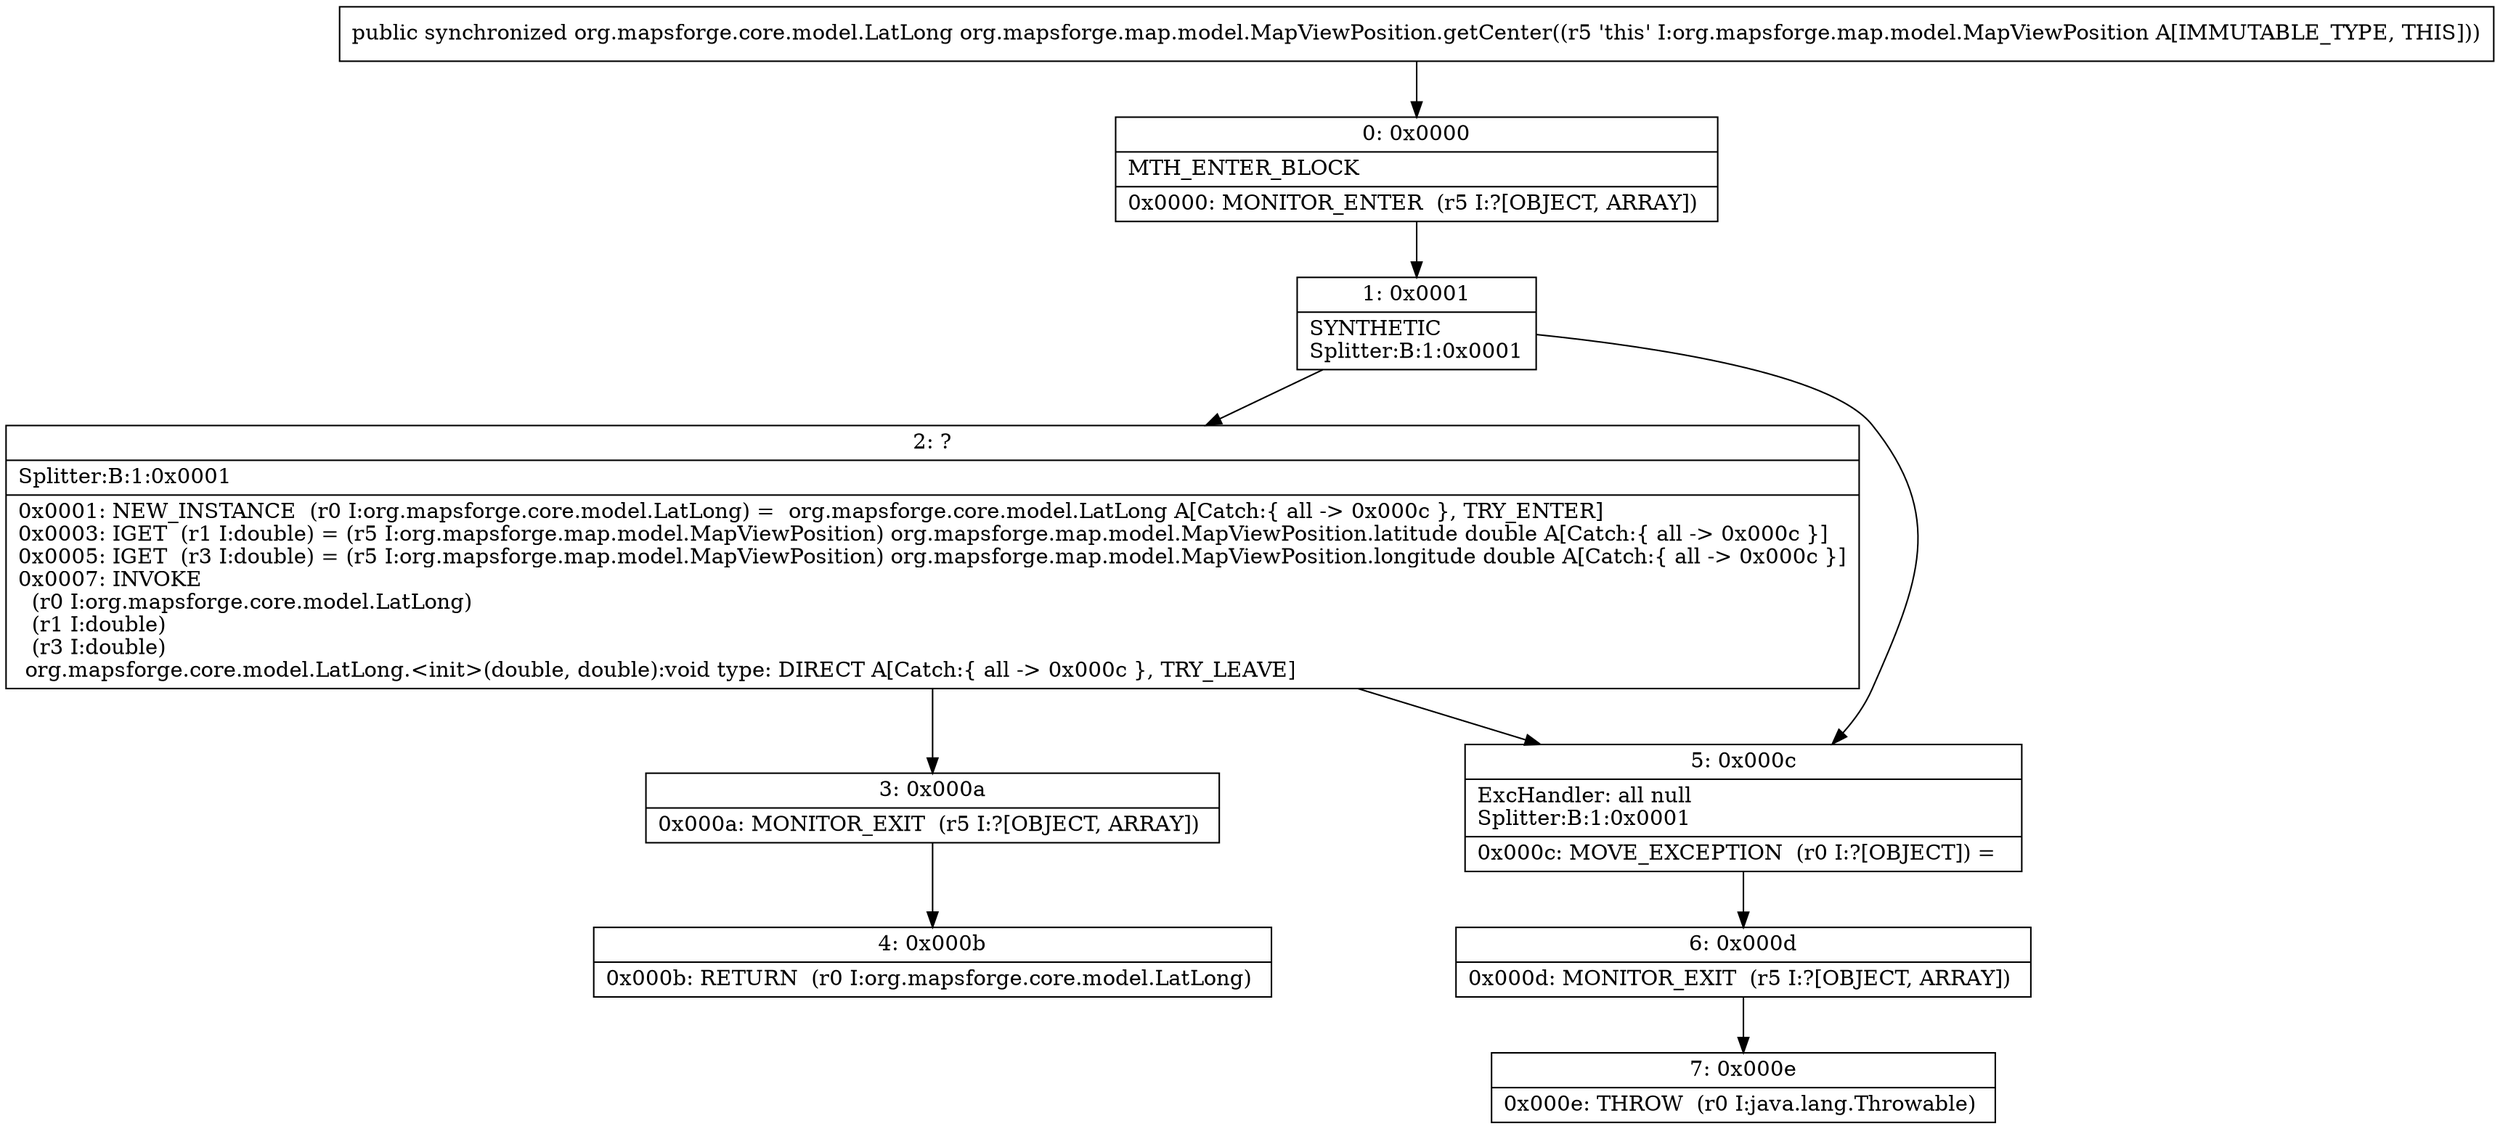 digraph "CFG fororg.mapsforge.map.model.MapViewPosition.getCenter()Lorg\/mapsforge\/core\/model\/LatLong;" {
Node_0 [shape=record,label="{0\:\ 0x0000|MTH_ENTER_BLOCK\l|0x0000: MONITOR_ENTER  (r5 I:?[OBJECT, ARRAY]) \l}"];
Node_1 [shape=record,label="{1\:\ 0x0001|SYNTHETIC\lSplitter:B:1:0x0001\l}"];
Node_2 [shape=record,label="{2\:\ ?|Splitter:B:1:0x0001\l|0x0001: NEW_INSTANCE  (r0 I:org.mapsforge.core.model.LatLong) =  org.mapsforge.core.model.LatLong A[Catch:\{ all \-\> 0x000c \}, TRY_ENTER]\l0x0003: IGET  (r1 I:double) = (r5 I:org.mapsforge.map.model.MapViewPosition) org.mapsforge.map.model.MapViewPosition.latitude double A[Catch:\{ all \-\> 0x000c \}]\l0x0005: IGET  (r3 I:double) = (r5 I:org.mapsforge.map.model.MapViewPosition) org.mapsforge.map.model.MapViewPosition.longitude double A[Catch:\{ all \-\> 0x000c \}]\l0x0007: INVOKE  \l  (r0 I:org.mapsforge.core.model.LatLong)\l  (r1 I:double)\l  (r3 I:double)\l org.mapsforge.core.model.LatLong.\<init\>(double, double):void type: DIRECT A[Catch:\{ all \-\> 0x000c \}, TRY_LEAVE]\l}"];
Node_3 [shape=record,label="{3\:\ 0x000a|0x000a: MONITOR_EXIT  (r5 I:?[OBJECT, ARRAY]) \l}"];
Node_4 [shape=record,label="{4\:\ 0x000b|0x000b: RETURN  (r0 I:org.mapsforge.core.model.LatLong) \l}"];
Node_5 [shape=record,label="{5\:\ 0x000c|ExcHandler: all null\lSplitter:B:1:0x0001\l|0x000c: MOVE_EXCEPTION  (r0 I:?[OBJECT]) =  \l}"];
Node_6 [shape=record,label="{6\:\ 0x000d|0x000d: MONITOR_EXIT  (r5 I:?[OBJECT, ARRAY]) \l}"];
Node_7 [shape=record,label="{7\:\ 0x000e|0x000e: THROW  (r0 I:java.lang.Throwable) \l}"];
MethodNode[shape=record,label="{public synchronized org.mapsforge.core.model.LatLong org.mapsforge.map.model.MapViewPosition.getCenter((r5 'this' I:org.mapsforge.map.model.MapViewPosition A[IMMUTABLE_TYPE, THIS])) }"];
MethodNode -> Node_0;
Node_0 -> Node_1;
Node_1 -> Node_2;
Node_1 -> Node_5;
Node_2 -> Node_3;
Node_2 -> Node_5;
Node_3 -> Node_4;
Node_5 -> Node_6;
Node_6 -> Node_7;
}

